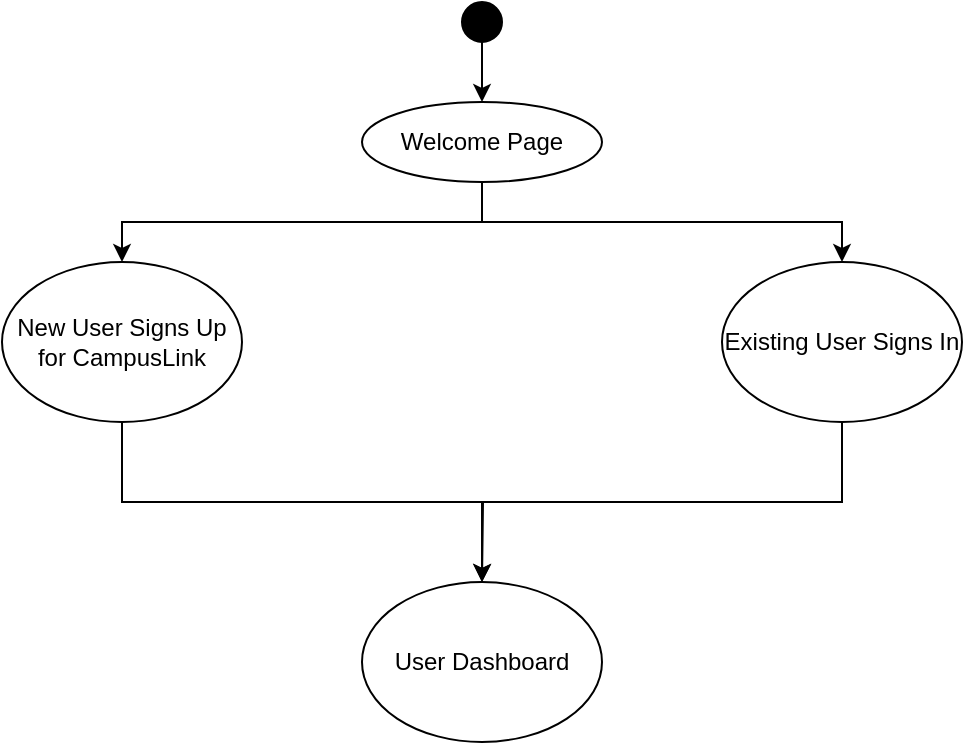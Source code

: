 <mxfile version="21.0.7" type="github">
  <diagram name="Page-1" id="fV2fT4J3ACE6q6YCfoll">
    <mxGraphModel dx="1050" dy="585" grid="1" gridSize="10" guides="1" tooltips="1" connect="1" arrows="1" fold="1" page="1" pageScale="1" pageWidth="1169" pageHeight="827" math="0" shadow="0">
      <root>
        <mxCell id="0" />
        <mxCell id="1" parent="0" />
        <mxCell id="BtWPVBxVBFPC21y5cBU--3" value="" style="edgeStyle=orthogonalEdgeStyle;rounded=0;orthogonalLoop=1;jettySize=auto;html=1;" edge="1" parent="1" source="BtWPVBxVBFPC21y5cBU--1" target="BtWPVBxVBFPC21y5cBU--2">
          <mxGeometry relative="1" as="geometry" />
        </mxCell>
        <mxCell id="BtWPVBxVBFPC21y5cBU--1" value="" style="ellipse;whiteSpace=wrap;html=1;aspect=fixed;fillColor=#000000;" vertex="1" parent="1">
          <mxGeometry x="470" y="30" width="20" height="20" as="geometry" />
        </mxCell>
        <mxCell id="BtWPVBxVBFPC21y5cBU--7" style="edgeStyle=orthogonalEdgeStyle;rounded=0;orthogonalLoop=1;jettySize=auto;html=1;entryX=0.5;entryY=0;entryDx=0;entryDy=0;" edge="1" parent="1" source="BtWPVBxVBFPC21y5cBU--2" target="BtWPVBxVBFPC21y5cBU--4">
          <mxGeometry relative="1" as="geometry">
            <Array as="points">
              <mxPoint x="480" y="140" />
              <mxPoint x="300" y="140" />
            </Array>
          </mxGeometry>
        </mxCell>
        <mxCell id="BtWPVBxVBFPC21y5cBU--8" style="edgeStyle=orthogonalEdgeStyle;rounded=0;orthogonalLoop=1;jettySize=auto;html=1;exitX=0.5;exitY=1;exitDx=0;exitDy=0;entryX=0.5;entryY=0;entryDx=0;entryDy=0;" edge="1" parent="1" source="BtWPVBxVBFPC21y5cBU--2" target="BtWPVBxVBFPC21y5cBU--5">
          <mxGeometry relative="1" as="geometry" />
        </mxCell>
        <mxCell id="BtWPVBxVBFPC21y5cBU--2" value="Welcome Page" style="ellipse;whiteSpace=wrap;html=1;" vertex="1" parent="1">
          <mxGeometry x="420" y="80" width="120" height="40" as="geometry" />
        </mxCell>
        <mxCell id="BtWPVBxVBFPC21y5cBU--10" style="edgeStyle=orthogonalEdgeStyle;rounded=0;orthogonalLoop=1;jettySize=auto;html=1;exitX=0.5;exitY=1;exitDx=0;exitDy=0;entryX=0.5;entryY=0;entryDx=0;entryDy=0;" edge="1" parent="1" source="BtWPVBxVBFPC21y5cBU--4" target="BtWPVBxVBFPC21y5cBU--9">
          <mxGeometry relative="1" as="geometry" />
        </mxCell>
        <mxCell id="BtWPVBxVBFPC21y5cBU--4" value="New User Signs Up for CampusLink" style="ellipse;whiteSpace=wrap;html=1;" vertex="1" parent="1">
          <mxGeometry x="240" y="160" width="120" height="80" as="geometry" />
        </mxCell>
        <mxCell id="BtWPVBxVBFPC21y5cBU--11" style="edgeStyle=orthogonalEdgeStyle;rounded=0;orthogonalLoop=1;jettySize=auto;html=1;exitX=0.5;exitY=1;exitDx=0;exitDy=0;" edge="1" parent="1" source="BtWPVBxVBFPC21y5cBU--5">
          <mxGeometry relative="1" as="geometry">
            <mxPoint x="480" y="320" as="targetPoint" />
          </mxGeometry>
        </mxCell>
        <mxCell id="BtWPVBxVBFPC21y5cBU--5" value="Existing User Signs In" style="ellipse;whiteSpace=wrap;html=1;" vertex="1" parent="1">
          <mxGeometry x="600" y="160" width="120" height="80" as="geometry" />
        </mxCell>
        <mxCell id="BtWPVBxVBFPC21y5cBU--9" value="User Dashboard" style="ellipse;whiteSpace=wrap;html=1;" vertex="1" parent="1">
          <mxGeometry x="420" y="320" width="120" height="80" as="geometry" />
        </mxCell>
      </root>
    </mxGraphModel>
  </diagram>
</mxfile>

